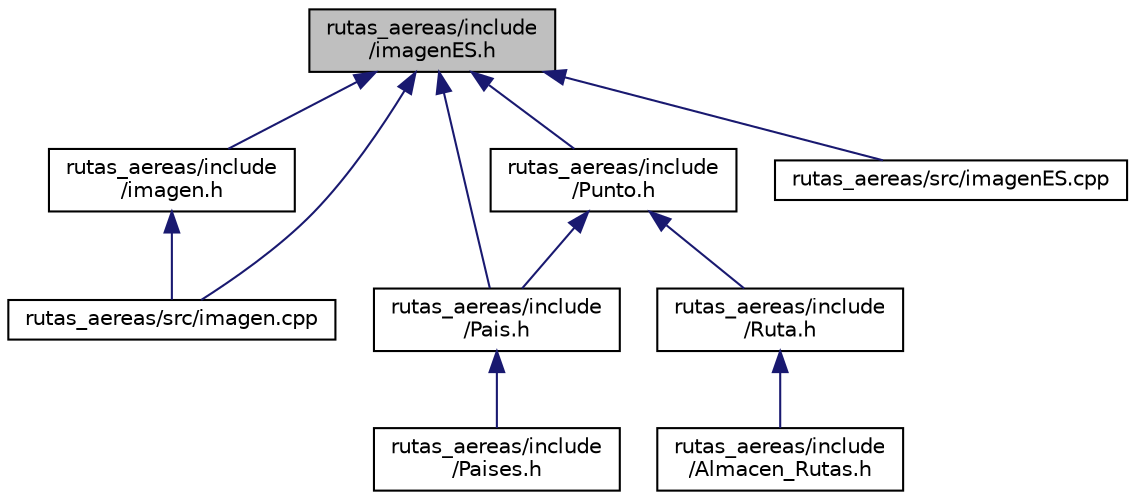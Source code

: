 digraph "rutas_aereas/include/imagenES.h"
{
 // LATEX_PDF_SIZE
  edge [fontname="Helvetica",fontsize="10",labelfontname="Helvetica",labelfontsize="10"];
  node [fontname="Helvetica",fontsize="10",shape=record];
  Node1 [label="rutas_aereas/include\l/imagenES.h",height=0.2,width=0.4,color="black", fillcolor="grey75", style="filled", fontcolor="black",tooltip="Fichero cabecera para la E/S de imágenes."];
  Node1 -> Node2 [dir="back",color="midnightblue",fontsize="10",style="solid",fontname="Helvetica"];
  Node2 [label="rutas_aereas/include\l/imagen.h",height=0.2,width=0.4,color="black", fillcolor="white", style="filled",URL="$imagen_8h.html",tooltip="Fichero cabecera para la E/S de imágenes."];
  Node2 -> Node3 [dir="back",color="midnightblue",fontsize="10",style="solid",fontname="Helvetica"];
  Node3 [label="rutas_aereas/src/imagen.cpp",height=0.2,width=0.4,color="black", fillcolor="white", style="filled",URL="$imagen_8cpp.html",tooltip="Fichero con definiciones para la E/S de imágenes."];
  Node1 -> Node4 [dir="back",color="midnightblue",fontsize="10",style="solid",fontname="Helvetica"];
  Node4 [label="rutas_aereas/include\l/Pais.h",height=0.2,width=0.4,color="black", fillcolor="white", style="filled",URL="$Pais_8h.html",tooltip="Fichero para la declaración del módulo Pais."];
  Node4 -> Node5 [dir="back",color="midnightblue",fontsize="10",style="solid",fontname="Helvetica"];
  Node5 [label="rutas_aereas/include\l/Paises.h",height=0.2,width=0.4,color="black", fillcolor="white", style="filled",URL="$Paises_8h.html",tooltip="Fichero para la declaración del módulo Paises."];
  Node1 -> Node6 [dir="back",color="midnightblue",fontsize="10",style="solid",fontname="Helvetica"];
  Node6 [label="rutas_aereas/include\l/Punto.h",height=0.2,width=0.4,color="black", fillcolor="white", style="filled",URL="$Punto_8h.html",tooltip="Fichero para la declaración del módulo Punto."];
  Node6 -> Node4 [dir="back",color="midnightblue",fontsize="10",style="solid",fontname="Helvetica"];
  Node6 -> Node7 [dir="back",color="midnightblue",fontsize="10",style="solid",fontname="Helvetica"];
  Node7 [label="rutas_aereas/include\l/Ruta.h",height=0.2,width=0.4,color="black", fillcolor="white", style="filled",URL="$Ruta_8h.html",tooltip="Fichero para la declaración del módulo Ruta."];
  Node7 -> Node8 [dir="back",color="midnightblue",fontsize="10",style="solid",fontname="Helvetica"];
  Node8 [label="rutas_aereas/include\l/Almacen_Rutas.h",height=0.2,width=0.4,color="black", fillcolor="white", style="filled",URL="$Almacen__Rutas_8h.html",tooltip="Fichero para la declaración del módulo Almacen_Rutas."];
  Node1 -> Node3 [dir="back",color="midnightblue",fontsize="10",style="solid",fontname="Helvetica"];
  Node1 -> Node9 [dir="back",color="midnightblue",fontsize="10",style="solid",fontname="Helvetica"];
  Node9 [label="rutas_aereas/src/imagenES.cpp",height=0.2,width=0.4,color="black", fillcolor="white", style="filled",URL="$imagenES_8cpp.html",tooltip="Fichero con definiciones para la E/S de imágenes."];
}
